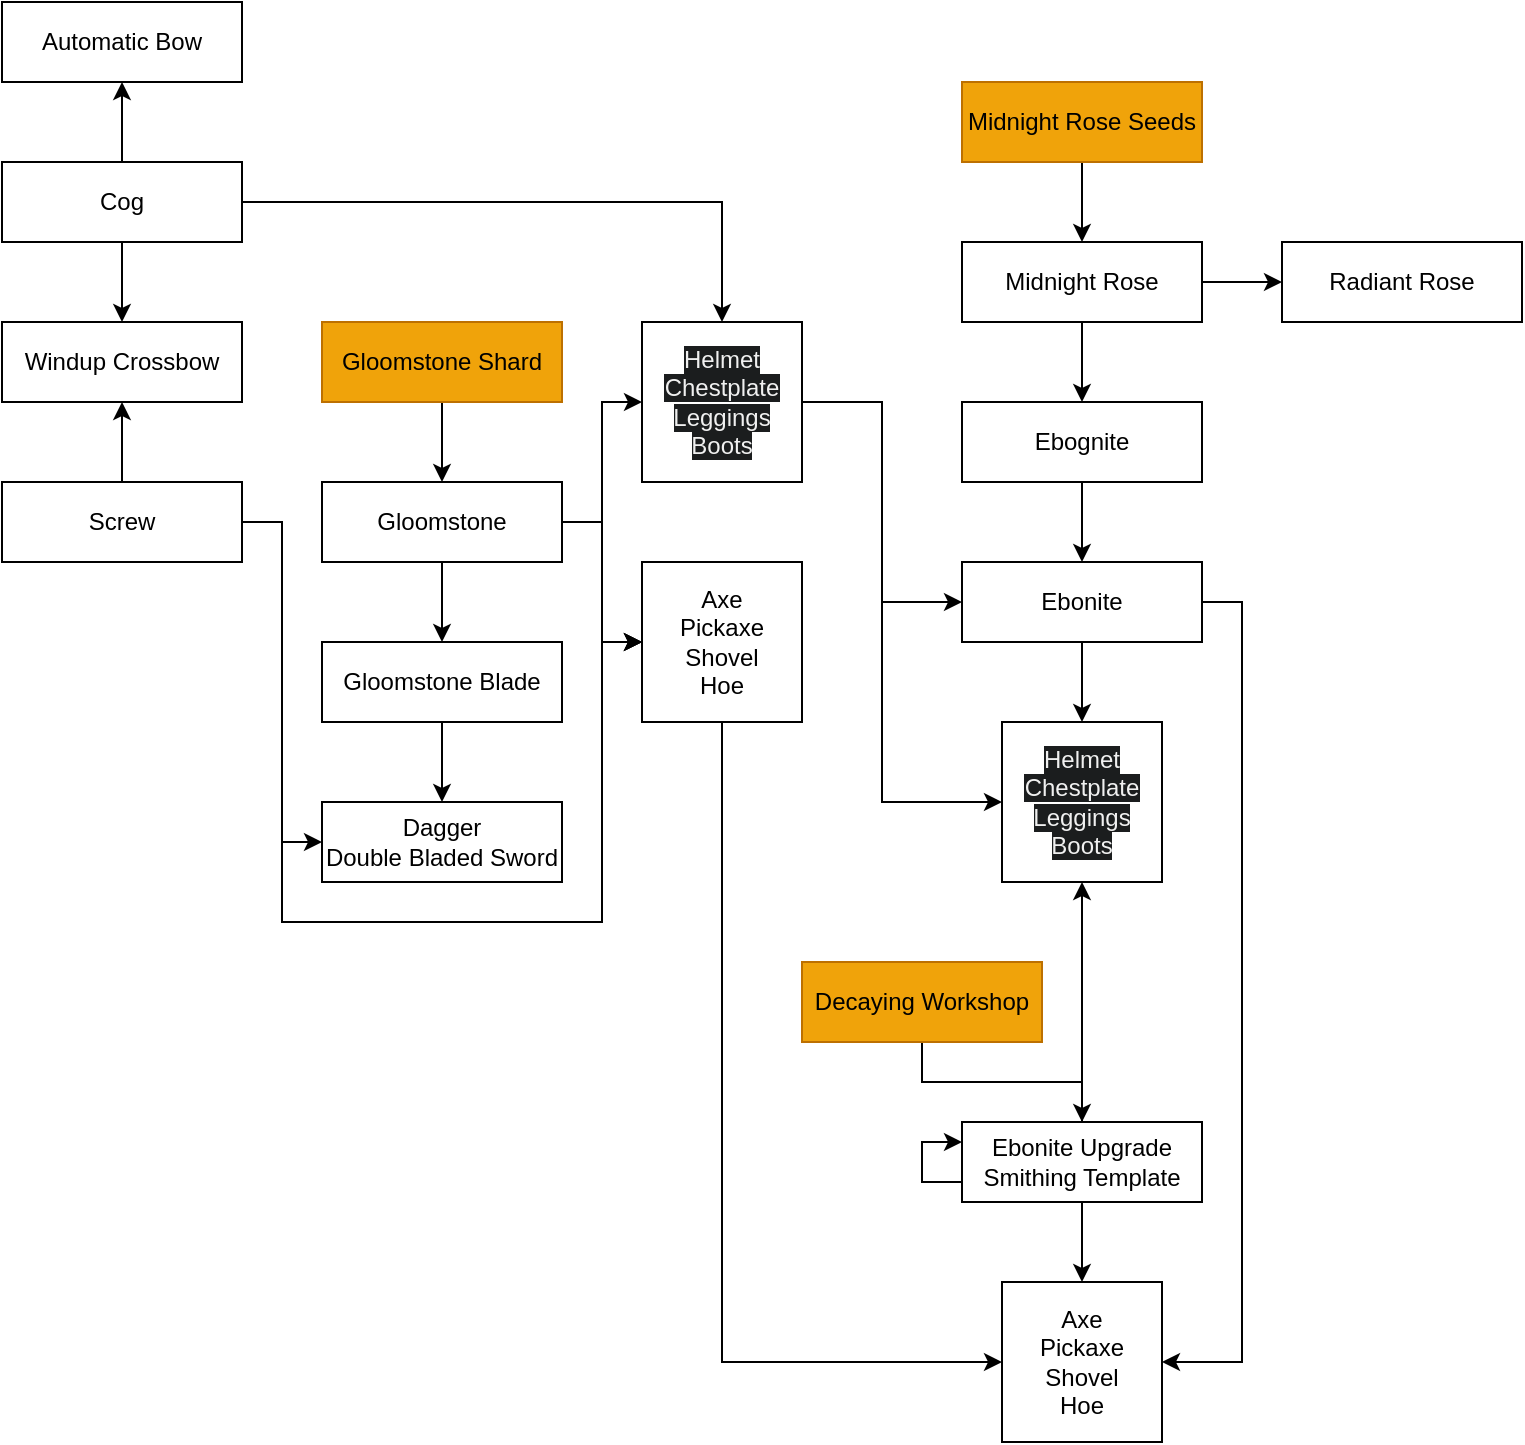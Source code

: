 <mxfile version="22.1.18" type="device">
  <diagram name="Pagina-1" id="g1vDIpvNt1iP5FNlEiaI">
    <mxGraphModel dx="1621" dy="1680" grid="1" gridSize="10" guides="1" tooltips="1" connect="1" arrows="1" fold="1" page="1" pageScale="1" pageWidth="827" pageHeight="1169" math="0" shadow="0">
      <root>
        <mxCell id="0" />
        <mxCell id="1" parent="0" />
        <mxCell id="6QQouXsAkMZPYascOKj7-4" value="" style="edgeStyle=orthogonalEdgeStyle;rounded=0;orthogonalLoop=1;jettySize=auto;html=1;" parent="1" source="6QQouXsAkMZPYascOKj7-1" target="6QQouXsAkMZPYascOKj7-3" edge="1">
          <mxGeometry relative="1" as="geometry" />
        </mxCell>
        <mxCell id="6QQouXsAkMZPYascOKj7-1" value="Gloomstone Shard" style="rounded=0;whiteSpace=wrap;html=1;fontFamily=Arial;fillColor=#f0a30a;fontColor=#000000;strokeColor=#BD7000;" parent="1" vertex="1">
          <mxGeometry x="80" y="120" width="120" height="40" as="geometry" />
        </mxCell>
        <mxCell id="6QQouXsAkMZPYascOKj7-6" value="" style="edgeStyle=orthogonalEdgeStyle;rounded=0;orthogonalLoop=1;jettySize=auto;html=1;" parent="1" source="6QQouXsAkMZPYascOKj7-3" target="6QQouXsAkMZPYascOKj7-5" edge="1">
          <mxGeometry relative="1" as="geometry" />
        </mxCell>
        <mxCell id="6QQouXsAkMZPYascOKj7-22" value="" style="edgeStyle=orthogonalEdgeStyle;rounded=0;orthogonalLoop=1;jettySize=auto;html=1;" parent="1" source="6QQouXsAkMZPYascOKj7-3" target="6QQouXsAkMZPYascOKj7-21" edge="1">
          <mxGeometry relative="1" as="geometry" />
        </mxCell>
        <mxCell id="6QQouXsAkMZPYascOKj7-23" style="edgeStyle=orthogonalEdgeStyle;rounded=0;orthogonalLoop=1;jettySize=auto;html=1;entryX=0;entryY=0.5;entryDx=0;entryDy=0;" parent="1" source="6QQouXsAkMZPYascOKj7-3" target="6QQouXsAkMZPYascOKj7-9" edge="1">
          <mxGeometry relative="1" as="geometry" />
        </mxCell>
        <mxCell id="6QQouXsAkMZPYascOKj7-3" value="Gloomstone" style="rounded=0;whiteSpace=wrap;html=1;fontFamily=Arial;" parent="1" vertex="1">
          <mxGeometry x="80" y="200" width="120" height="40" as="geometry" />
        </mxCell>
        <mxCell id="6QQouXsAkMZPYascOKj7-44" value="" style="edgeStyle=orthogonalEdgeStyle;rounded=0;orthogonalLoop=1;jettySize=auto;html=1;" parent="1" source="6QQouXsAkMZPYascOKj7-5" target="6QQouXsAkMZPYascOKj7-11" edge="1">
          <mxGeometry relative="1" as="geometry" />
        </mxCell>
        <mxCell id="6QQouXsAkMZPYascOKj7-5" value="Gloomstone Blade" style="rounded=0;whiteSpace=wrap;html=1;fontFamily=Arial;" parent="1" vertex="1">
          <mxGeometry x="80" y="280" width="120" height="40" as="geometry" />
        </mxCell>
        <mxCell id="P54RX8BekjCUxdzTFuDR-4" style="edgeStyle=orthogonalEdgeStyle;rounded=0;orthogonalLoop=1;jettySize=auto;html=1;entryX=0;entryY=0.5;entryDx=0;entryDy=0;exitX=0.5;exitY=1;exitDx=0;exitDy=0;" edge="1" parent="1" source="6QQouXsAkMZPYascOKj7-9" target="6QQouXsAkMZPYascOKj7-62">
          <mxGeometry relative="1" as="geometry" />
        </mxCell>
        <mxCell id="6QQouXsAkMZPYascOKj7-9" value="Axe&lt;br&gt;Pickaxe&lt;br&gt;Shovel&lt;br&gt;Hoe" style="rounded=0;whiteSpace=wrap;html=1;fontFamily=Arial;" parent="1" vertex="1">
          <mxGeometry x="240" y="240" width="80" height="80" as="geometry" />
        </mxCell>
        <mxCell id="6QQouXsAkMZPYascOKj7-11" value="Dagger&lt;br&gt;Double Bladed Sword" style="rounded=0;whiteSpace=wrap;html=1;fontFamily=Arial;" parent="1" vertex="1">
          <mxGeometry x="80" y="360" width="120" height="40" as="geometry" />
        </mxCell>
        <mxCell id="6QQouXsAkMZPYascOKj7-15" value="" style="edgeStyle=orthogonalEdgeStyle;rounded=0;orthogonalLoop=1;jettySize=auto;html=1;" parent="1" source="6QQouXsAkMZPYascOKj7-13" target="6QQouXsAkMZPYascOKj7-14" edge="1">
          <mxGeometry relative="1" as="geometry" />
        </mxCell>
        <mxCell id="6QQouXsAkMZPYascOKj7-13" value="Midnight Rose Seeds" style="rounded=0;whiteSpace=wrap;html=1;fontFamily=Arial;fillColor=#f0a30a;fontColor=#000000;strokeColor=#BD7000;" parent="1" vertex="1">
          <mxGeometry x="400" width="120" height="40" as="geometry" />
        </mxCell>
        <mxCell id="6QQouXsAkMZPYascOKj7-17" value="" style="edgeStyle=orthogonalEdgeStyle;rounded=0;orthogonalLoop=1;jettySize=auto;html=1;" parent="1" source="6QQouXsAkMZPYascOKj7-14" target="6QQouXsAkMZPYascOKj7-16" edge="1">
          <mxGeometry relative="1" as="geometry" />
        </mxCell>
        <mxCell id="P54RX8BekjCUxdzTFuDR-3" value="" style="edgeStyle=orthogonalEdgeStyle;rounded=0;orthogonalLoop=1;jettySize=auto;html=1;" edge="1" parent="1" source="6QQouXsAkMZPYascOKj7-14" target="P54RX8BekjCUxdzTFuDR-2">
          <mxGeometry relative="1" as="geometry" />
        </mxCell>
        <mxCell id="6QQouXsAkMZPYascOKj7-14" value="Midnight Rose" style="rounded=0;whiteSpace=wrap;html=1;fontFamily=Arial;" parent="1" vertex="1">
          <mxGeometry x="400" y="80" width="120" height="40" as="geometry" />
        </mxCell>
        <mxCell id="6QQouXsAkMZPYascOKj7-72" value="" style="edgeStyle=orthogonalEdgeStyle;rounded=0;orthogonalLoop=1;jettySize=auto;html=1;" parent="1" source="6QQouXsAkMZPYascOKj7-16" target="6QQouXsAkMZPYascOKj7-18" edge="1">
          <mxGeometry relative="1" as="geometry" />
        </mxCell>
        <mxCell id="6QQouXsAkMZPYascOKj7-16" value="Ebognite" style="rounded=0;whiteSpace=wrap;html=1;fontFamily=Arial;" parent="1" vertex="1">
          <mxGeometry x="400" y="160" width="120" height="40" as="geometry" />
        </mxCell>
        <mxCell id="6QQouXsAkMZPYascOKj7-67" style="edgeStyle=orthogonalEdgeStyle;rounded=0;orthogonalLoop=1;jettySize=auto;html=1;" parent="1" source="6QQouXsAkMZPYascOKj7-18" target="6QQouXsAkMZPYascOKj7-26" edge="1">
          <mxGeometry relative="1" as="geometry" />
        </mxCell>
        <mxCell id="6QQouXsAkMZPYascOKj7-75" style="edgeStyle=orthogonalEdgeStyle;rounded=0;orthogonalLoop=1;jettySize=auto;html=1;entryX=1;entryY=0.5;entryDx=0;entryDy=0;exitX=1;exitY=0.5;exitDx=0;exitDy=0;" parent="1" source="6QQouXsAkMZPYascOKj7-18" target="6QQouXsAkMZPYascOKj7-62" edge="1">
          <mxGeometry relative="1" as="geometry" />
        </mxCell>
        <mxCell id="6QQouXsAkMZPYascOKj7-18" value="Ebonite" style="rounded=0;whiteSpace=wrap;html=1;fontFamily=Arial;" parent="1" vertex="1">
          <mxGeometry x="400" y="240" width="120" height="40" as="geometry" />
        </mxCell>
        <mxCell id="6QQouXsAkMZPYascOKj7-71" style="edgeStyle=orthogonalEdgeStyle;rounded=0;orthogonalLoop=1;jettySize=auto;html=1;entryX=0;entryY=0.5;entryDx=0;entryDy=0;" parent="1" source="6QQouXsAkMZPYascOKj7-21" target="6QQouXsAkMZPYascOKj7-18" edge="1">
          <mxGeometry relative="1" as="geometry" />
        </mxCell>
        <mxCell id="6QQouXsAkMZPYascOKj7-76" style="edgeStyle=orthogonalEdgeStyle;rounded=0;orthogonalLoop=1;jettySize=auto;html=1;exitX=1;exitY=0.5;exitDx=0;exitDy=0;entryX=0;entryY=0.5;entryDx=0;entryDy=0;" parent="1" source="6QQouXsAkMZPYascOKj7-21" target="6QQouXsAkMZPYascOKj7-26" edge="1">
          <mxGeometry relative="1" as="geometry">
            <Array as="points">
              <mxPoint x="360" y="160" />
              <mxPoint x="360" y="360" />
            </Array>
          </mxGeometry>
        </mxCell>
        <mxCell id="6QQouXsAkMZPYascOKj7-21" value="&lt;span style=&quot;color: rgb(240, 240, 240); font-family: Arial; font-size: 12px; font-style: normal; font-variant-ligatures: normal; font-variant-caps: normal; font-weight: 400; letter-spacing: normal; orphans: 2; text-align: center; text-indent: 0px; text-transform: none; widows: 2; word-spacing: 0px; -webkit-text-stroke-width: 0px; background-color: rgb(27, 29, 30); text-decoration-thickness: initial; text-decoration-style: initial; text-decoration-color: initial; float: none; display: inline !important;&quot;&gt;Helmet&lt;/span&gt;&lt;br style=&quot;border-color: rgb(0, 0, 0); color: rgb(240, 240, 240); font-family: Arial; font-size: 12px; font-style: normal; font-variant-ligatures: normal; font-variant-caps: normal; font-weight: 400; letter-spacing: normal; orphans: 2; text-align: center; text-indent: 0px; text-transform: none; widows: 2; word-spacing: 0px; -webkit-text-stroke-width: 0px; background-color: rgb(27, 29, 30); text-decoration-thickness: initial; text-decoration-style: initial; text-decoration-color: initial;&quot;&gt;&lt;span style=&quot;color: rgb(240, 240, 240); font-family: Arial; font-size: 12px; font-style: normal; font-variant-ligatures: normal; font-variant-caps: normal; font-weight: 400; letter-spacing: normal; orphans: 2; text-align: center; text-indent: 0px; text-transform: none; widows: 2; word-spacing: 0px; -webkit-text-stroke-width: 0px; background-color: rgb(27, 29, 30); text-decoration-thickness: initial; text-decoration-style: initial; text-decoration-color: initial; float: none; display: inline !important;&quot;&gt;Chestplate&lt;/span&gt;&lt;br style=&quot;border-color: rgb(0, 0, 0); color: rgb(240, 240, 240); font-family: Arial; font-size: 12px; font-style: normal; font-variant-ligatures: normal; font-variant-caps: normal; font-weight: 400; letter-spacing: normal; orphans: 2; text-align: center; text-indent: 0px; text-transform: none; widows: 2; word-spacing: 0px; -webkit-text-stroke-width: 0px; background-color: rgb(27, 29, 30); text-decoration-thickness: initial; text-decoration-style: initial; text-decoration-color: initial;&quot;&gt;&lt;span style=&quot;color: rgb(240, 240, 240); font-family: Arial; font-size: 12px; font-style: normal; font-variant-ligatures: normal; font-variant-caps: normal; font-weight: 400; letter-spacing: normal; orphans: 2; text-align: center; text-indent: 0px; text-transform: none; widows: 2; word-spacing: 0px; -webkit-text-stroke-width: 0px; background-color: rgb(27, 29, 30); text-decoration-thickness: initial; text-decoration-style: initial; text-decoration-color: initial; float: none; display: inline !important;&quot;&gt;Leggings&lt;/span&gt;&lt;br style=&quot;border-color: rgb(0, 0, 0); color: rgb(240, 240, 240); font-family: Arial; font-size: 12px; font-style: normal; font-variant-ligatures: normal; font-variant-caps: normal; font-weight: 400; letter-spacing: normal; orphans: 2; text-align: center; text-indent: 0px; text-transform: none; widows: 2; word-spacing: 0px; -webkit-text-stroke-width: 0px; background-color: rgb(27, 29, 30); text-decoration-thickness: initial; text-decoration-style: initial; text-decoration-color: initial;&quot;&gt;&lt;span style=&quot;color: rgb(240, 240, 240); font-family: Arial; font-size: 12px; font-style: normal; font-variant-ligatures: normal; font-variant-caps: normal; font-weight: 400; letter-spacing: normal; orphans: 2; text-align: center; text-indent: 0px; text-transform: none; widows: 2; word-spacing: 0px; -webkit-text-stroke-width: 0px; background-color: rgb(27, 29, 30); text-decoration-thickness: initial; text-decoration-style: initial; text-decoration-color: initial; float: none; display: inline !important;&quot;&gt;Boots&lt;/span&gt;" style="rounded=0;whiteSpace=wrap;html=1;fontFamily=Arial;" parent="1" vertex="1">
          <mxGeometry x="240" y="120" width="80" height="80" as="geometry" />
        </mxCell>
        <mxCell id="6QQouXsAkMZPYascOKj7-26" value="&lt;span style=&quot;color: rgb(240, 240, 240); font-family: Arial; font-size: 12px; font-style: normal; font-variant-ligatures: normal; font-variant-caps: normal; font-weight: 400; letter-spacing: normal; orphans: 2; text-align: center; text-indent: 0px; text-transform: none; widows: 2; word-spacing: 0px; -webkit-text-stroke-width: 0px; background-color: rgb(27, 29, 30); text-decoration-thickness: initial; text-decoration-style: initial; text-decoration-color: initial; float: none; display: inline !important;&quot;&gt;Helmet&lt;/span&gt;&lt;br style=&quot;border-color: rgb(0, 0, 0); color: rgb(240, 240, 240); font-family: Arial; font-size: 12px; font-style: normal; font-variant-ligatures: normal; font-variant-caps: normal; font-weight: 400; letter-spacing: normal; orphans: 2; text-align: center; text-indent: 0px; text-transform: none; widows: 2; word-spacing: 0px; -webkit-text-stroke-width: 0px; background-color: rgb(27, 29, 30); text-decoration-thickness: initial; text-decoration-style: initial; text-decoration-color: initial;&quot;&gt;&lt;span style=&quot;color: rgb(240, 240, 240); font-family: Arial; font-size: 12px; font-style: normal; font-variant-ligatures: normal; font-variant-caps: normal; font-weight: 400; letter-spacing: normal; orphans: 2; text-align: center; text-indent: 0px; text-transform: none; widows: 2; word-spacing: 0px; -webkit-text-stroke-width: 0px; background-color: rgb(27, 29, 30); text-decoration-thickness: initial; text-decoration-style: initial; text-decoration-color: initial; float: none; display: inline !important;&quot;&gt;Chestplate&lt;/span&gt;&lt;br style=&quot;border-color: rgb(0, 0, 0); color: rgb(240, 240, 240); font-family: Arial; font-size: 12px; font-style: normal; font-variant-ligatures: normal; font-variant-caps: normal; font-weight: 400; letter-spacing: normal; orphans: 2; text-align: center; text-indent: 0px; text-transform: none; widows: 2; word-spacing: 0px; -webkit-text-stroke-width: 0px; background-color: rgb(27, 29, 30); text-decoration-thickness: initial; text-decoration-style: initial; text-decoration-color: initial;&quot;&gt;&lt;span style=&quot;color: rgb(240, 240, 240); font-family: Arial; font-size: 12px; font-style: normal; font-variant-ligatures: normal; font-variant-caps: normal; font-weight: 400; letter-spacing: normal; orphans: 2; text-align: center; text-indent: 0px; text-transform: none; widows: 2; word-spacing: 0px; -webkit-text-stroke-width: 0px; background-color: rgb(27, 29, 30); text-decoration-thickness: initial; text-decoration-style: initial; text-decoration-color: initial; float: none; display: inline !important;&quot;&gt;Leggings&lt;/span&gt;&lt;br style=&quot;border-color: rgb(0, 0, 0); color: rgb(240, 240, 240); font-family: Arial; font-size: 12px; font-style: normal; font-variant-ligatures: normal; font-variant-caps: normal; font-weight: 400; letter-spacing: normal; orphans: 2; text-align: center; text-indent: 0px; text-transform: none; widows: 2; word-spacing: 0px; -webkit-text-stroke-width: 0px; background-color: rgb(27, 29, 30); text-decoration-thickness: initial; text-decoration-style: initial; text-decoration-color: initial;&quot;&gt;&lt;span style=&quot;color: rgb(240, 240, 240); font-family: Arial; font-size: 12px; font-style: normal; font-variant-ligatures: normal; font-variant-caps: normal; font-weight: 400; letter-spacing: normal; orphans: 2; text-align: center; text-indent: 0px; text-transform: none; widows: 2; word-spacing: 0px; -webkit-text-stroke-width: 0px; background-color: rgb(27, 29, 30); text-decoration-thickness: initial; text-decoration-style: initial; text-decoration-color: initial; float: none; display: inline !important;&quot;&gt;Boots&lt;br&gt;&lt;/span&gt;" style="rounded=0;whiteSpace=wrap;html=1;fontFamily=Arial;" parent="1" vertex="1">
          <mxGeometry x="420" y="320" width="80" height="80" as="geometry" />
        </mxCell>
        <mxCell id="6QQouXsAkMZPYascOKj7-34" value="" style="edgeStyle=orthogonalEdgeStyle;rounded=0;orthogonalLoop=1;jettySize=auto;html=1;" parent="1" source="6QQouXsAkMZPYascOKj7-29" target="6QQouXsAkMZPYascOKj7-31" edge="1">
          <mxGeometry relative="1" as="geometry" />
        </mxCell>
        <mxCell id="6QQouXsAkMZPYascOKj7-49" style="edgeStyle=orthogonalEdgeStyle;rounded=0;orthogonalLoop=1;jettySize=auto;html=1;" parent="1" source="6QQouXsAkMZPYascOKj7-29" target="6QQouXsAkMZPYascOKj7-21" edge="1">
          <mxGeometry relative="1" as="geometry" />
        </mxCell>
        <mxCell id="6QQouXsAkMZPYascOKj7-56" value="" style="edgeStyle=orthogonalEdgeStyle;rounded=0;orthogonalLoop=1;jettySize=auto;html=1;" parent="1" source="6QQouXsAkMZPYascOKj7-29" target="6QQouXsAkMZPYascOKj7-54" edge="1">
          <mxGeometry relative="1" as="geometry" />
        </mxCell>
        <mxCell id="6QQouXsAkMZPYascOKj7-29" value="Cog" style="rounded=0;whiteSpace=wrap;html=1;fontFamily=Arial;" parent="1" vertex="1">
          <mxGeometry x="-80" y="40" width="120" height="40" as="geometry" />
        </mxCell>
        <mxCell id="6QQouXsAkMZPYascOKj7-42" style="edgeStyle=orthogonalEdgeStyle;rounded=0;orthogonalLoop=1;jettySize=auto;html=1;entryX=0.5;entryY=1;entryDx=0;entryDy=0;" parent="1" source="6QQouXsAkMZPYascOKj7-30" target="6QQouXsAkMZPYascOKj7-31" edge="1">
          <mxGeometry relative="1" as="geometry" />
        </mxCell>
        <mxCell id="6QQouXsAkMZPYascOKj7-50" style="edgeStyle=orthogonalEdgeStyle;rounded=0;orthogonalLoop=1;jettySize=auto;html=1;entryX=0;entryY=0.5;entryDx=0;entryDy=0;" parent="1" source="6QQouXsAkMZPYascOKj7-30" target="6QQouXsAkMZPYascOKj7-9" edge="1">
          <mxGeometry relative="1" as="geometry">
            <Array as="points">
              <mxPoint x="60" y="220" />
              <mxPoint x="60" y="420" />
              <mxPoint x="220" y="420" />
              <mxPoint x="220" y="280" />
            </Array>
          </mxGeometry>
        </mxCell>
        <mxCell id="6QQouXsAkMZPYascOKj7-52" style="edgeStyle=orthogonalEdgeStyle;rounded=0;orthogonalLoop=1;jettySize=auto;html=1;exitX=1;exitY=0.5;exitDx=0;exitDy=0;entryX=0;entryY=0.5;entryDx=0;entryDy=0;" parent="1" source="6QQouXsAkMZPYascOKj7-30" target="6QQouXsAkMZPYascOKj7-11" edge="1">
          <mxGeometry relative="1" as="geometry">
            <Array as="points">
              <mxPoint x="60" y="220" />
              <mxPoint x="60" y="380" />
            </Array>
          </mxGeometry>
        </mxCell>
        <mxCell id="6QQouXsAkMZPYascOKj7-81" style="edgeStyle=orthogonalEdgeStyle;rounded=0;orthogonalLoop=1;jettySize=auto;html=1;entryX=0;entryY=0.5;entryDx=0;entryDy=0;" parent="1" source="6QQouXsAkMZPYascOKj7-30" target="6QQouXsAkMZPYascOKj7-9" edge="1">
          <mxGeometry relative="1" as="geometry">
            <Array as="points">
              <mxPoint x="60" y="220" />
              <mxPoint x="60" y="420" />
              <mxPoint x="220" y="420" />
              <mxPoint x="220" y="280" />
            </Array>
          </mxGeometry>
        </mxCell>
        <mxCell id="6QQouXsAkMZPYascOKj7-30" value="Screw" style="rounded=0;whiteSpace=wrap;html=1;fontFamily=Arial;" parent="1" vertex="1">
          <mxGeometry x="-80" y="200" width="120" height="40" as="geometry" />
        </mxCell>
        <mxCell id="6QQouXsAkMZPYascOKj7-31" value="Windup Crossbow" style="rounded=0;whiteSpace=wrap;html=1;fontFamily=Arial;" parent="1" vertex="1">
          <mxGeometry x="-80" y="120" width="120" height="40" as="geometry" />
        </mxCell>
        <mxCell id="6QQouXsAkMZPYascOKj7-54" value="Automatic Bow" style="rounded=0;whiteSpace=wrap;html=1;fontFamily=Arial;" parent="1" vertex="1">
          <mxGeometry x="-80" y="-40" width="120" height="40" as="geometry" />
        </mxCell>
        <mxCell id="6QQouXsAkMZPYascOKj7-77" style="edgeStyle=orthogonalEdgeStyle;rounded=0;orthogonalLoop=1;jettySize=auto;html=1;" parent="1" source="6QQouXsAkMZPYascOKj7-57" target="6QQouXsAkMZPYascOKj7-26" edge="1">
          <mxGeometry relative="1" as="geometry" />
        </mxCell>
        <mxCell id="6QQouXsAkMZPYascOKj7-78" style="edgeStyle=orthogonalEdgeStyle;rounded=0;orthogonalLoop=1;jettySize=auto;html=1;" parent="1" source="6QQouXsAkMZPYascOKj7-57" target="6QQouXsAkMZPYascOKj7-62" edge="1">
          <mxGeometry relative="1" as="geometry" />
        </mxCell>
        <mxCell id="6QQouXsAkMZPYascOKj7-80" style="edgeStyle=orthogonalEdgeStyle;rounded=0;orthogonalLoop=1;jettySize=auto;html=1;exitX=0;exitY=0.75;exitDx=0;exitDy=0;entryX=0;entryY=0.25;entryDx=0;entryDy=0;" parent="1" source="6QQouXsAkMZPYascOKj7-57" target="6QQouXsAkMZPYascOKj7-57" edge="1">
          <mxGeometry relative="1" as="geometry">
            <mxPoint x="400" y="430" as="targetPoint" />
            <mxPoint x="390" y="480" as="sourcePoint" />
            <Array as="points">
              <mxPoint x="380" y="550" />
              <mxPoint x="380" y="530" />
            </Array>
          </mxGeometry>
        </mxCell>
        <mxCell id="6QQouXsAkMZPYascOKj7-57" value="Ebonite Upgrade Smithing Template" style="rounded=0;whiteSpace=wrap;html=1;fontFamily=Arial;" parent="1" vertex="1">
          <mxGeometry x="400" y="520" width="120" height="40" as="geometry" />
        </mxCell>
        <mxCell id="6QQouXsAkMZPYascOKj7-62" value="Axe&lt;br&gt;Pickaxe&lt;br&gt;Shovel&lt;br&gt;Hoe" style="rounded=0;whiteSpace=wrap;html=1;fontFamily=Arial;" parent="1" vertex="1">
          <mxGeometry x="420" y="600" width="80" height="80" as="geometry" />
        </mxCell>
        <mxCell id="6QQouXsAkMZPYascOKj7-83" style="edgeStyle=orthogonalEdgeStyle;rounded=0;orthogonalLoop=1;jettySize=auto;html=1;exitX=0.5;exitY=1;exitDx=0;exitDy=0;" parent="1" source="6QQouXsAkMZPYascOKj7-82" target="6QQouXsAkMZPYascOKj7-57" edge="1">
          <mxGeometry relative="1" as="geometry" />
        </mxCell>
        <mxCell id="6QQouXsAkMZPYascOKj7-82" value="Decaying Workshop" style="rounded=0;whiteSpace=wrap;html=1;fontFamily=Arial;labelBackgroundColor=none;fillColor=#f0a30a;fontColor=#000000;strokeColor=#BD7000;" parent="1" vertex="1">
          <mxGeometry x="320" y="440" width="120" height="40" as="geometry" />
        </mxCell>
        <mxCell id="P54RX8BekjCUxdzTFuDR-2" value="Radiant Rose" style="rounded=0;whiteSpace=wrap;html=1;fontFamily=Arial;" vertex="1" parent="1">
          <mxGeometry x="560" y="80" width="120" height="40" as="geometry" />
        </mxCell>
      </root>
    </mxGraphModel>
  </diagram>
</mxfile>
